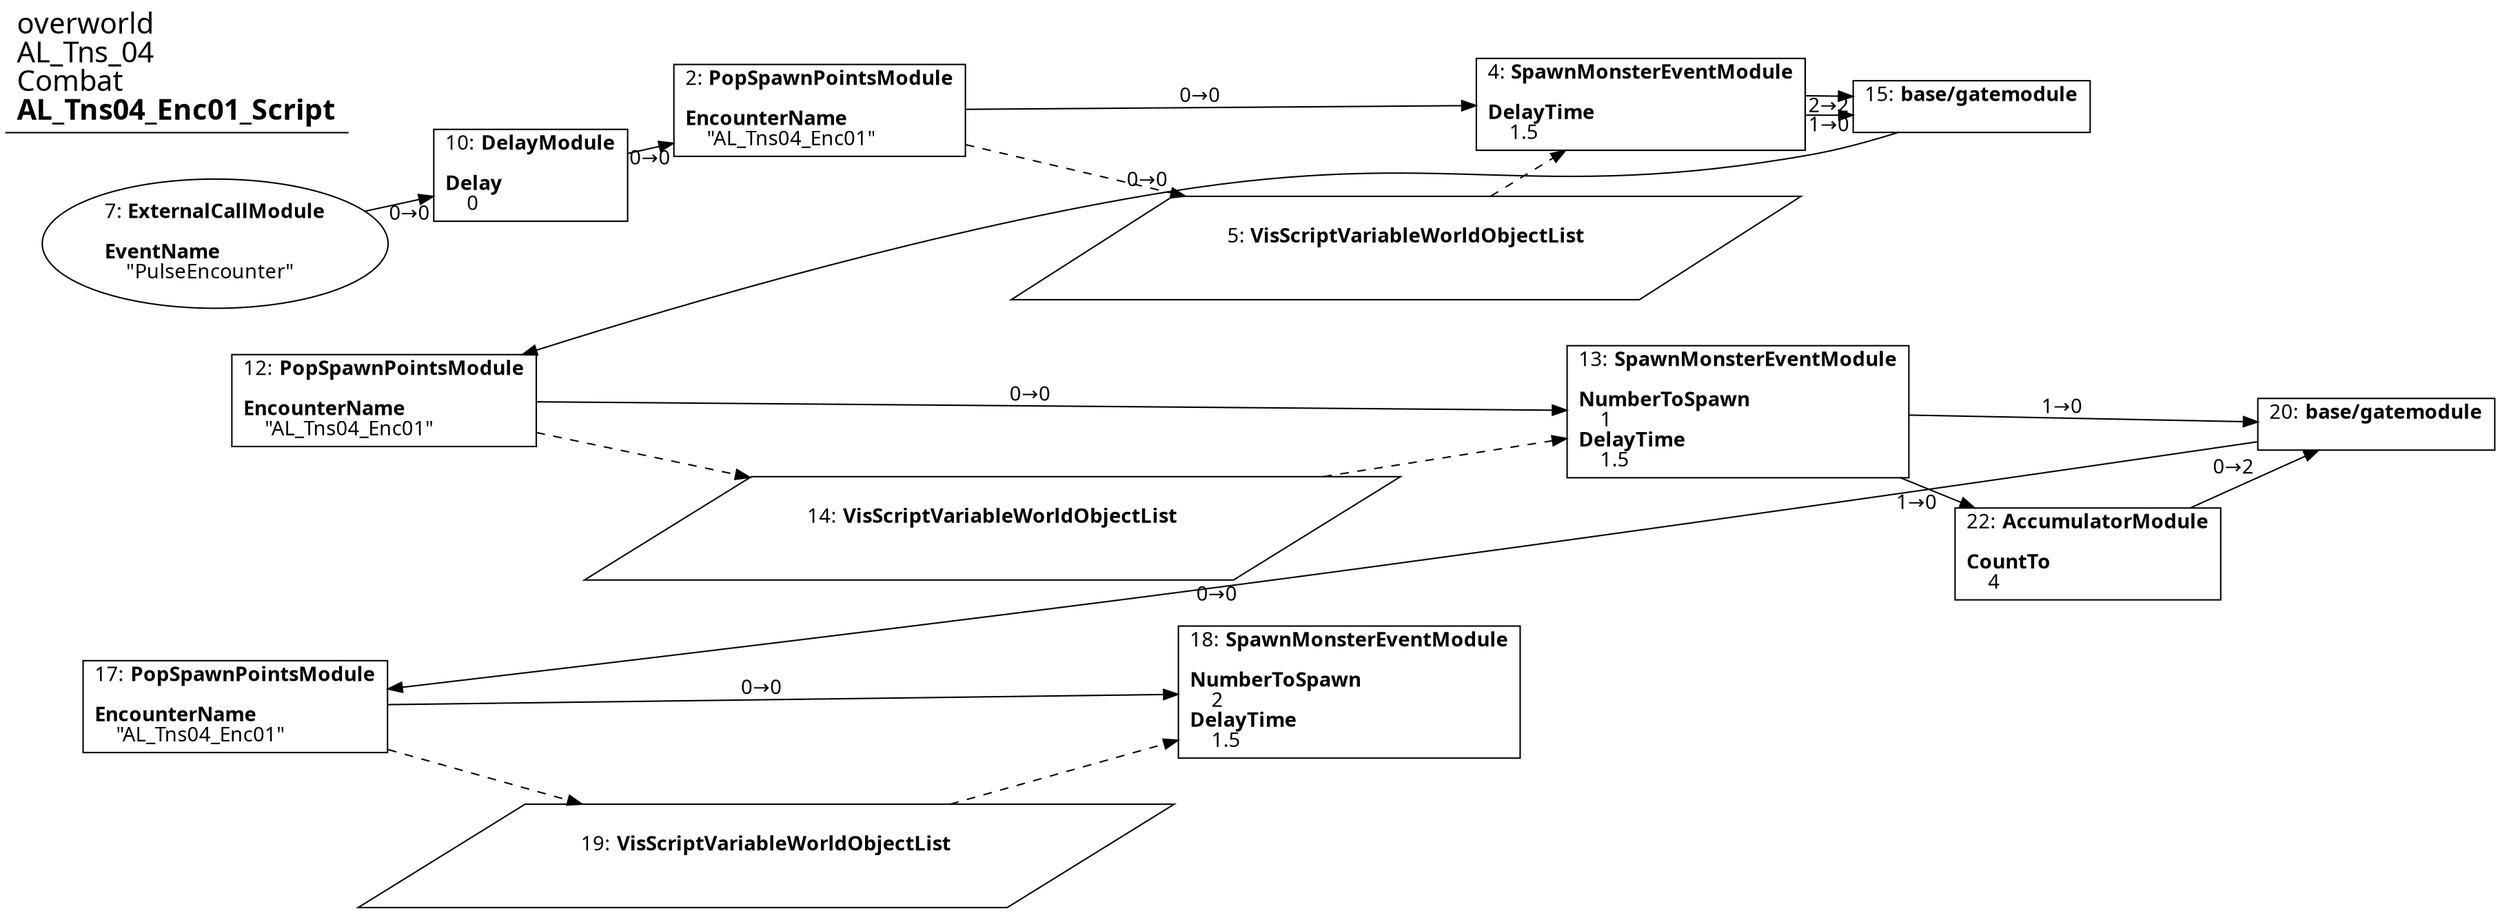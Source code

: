 digraph {
    layout = fdp;
    overlap = prism;
    sep = "+16";
    splines = spline;

    node [ shape = box ];

    graph [ fontname = "Segoe UI" ];
    node [ fontname = "Segoe UI" ];
    edge [ fontname = "Segoe UI" ];

    2 [ label = <2: <b>PopSpawnPointsModule</b><br/><br/><b>EncounterName</b><br align="left"/>    &quot;AL_Tns04_Enc01&quot;<br align="left"/>> ];
    2 [ pos = "0.342,-0.116000004!" ];
    2 -> 4 [ label = "0→0" ];
    2 -> 5 [ style = dashed ];

    4 [ label = <4: <b>SpawnMonsterEventModule</b><br/><br/><b>DelayTime</b><br align="left"/>    1.5<br align="left"/>> ];
    4 [ pos = "0.88900006,-0.11100001!" ];
    4 -> 15 [ label = "2→2" ];
    4 -> 15 [ label = "1→0" ];
    5 -> 4 [ style = dashed ];

    5 [ label = <5: <b>VisScriptVariableWorldObjectList</b><br/><br/>> ];
    5 [ shape = parallelogram ]
    5 [ pos = "0.675,-0.192!" ];

    7 [ label = <7: <b>ExternalCallModule</b><br/><br/><b>EventName</b><br align="left"/>    &quot;PulseEncounter&quot;<br align="left"/>> ];
    7 [ shape = oval ]
    7 [ pos = "-0.038000003,-0.116000004!" ];
    7 -> 10 [ label = "0→0" ];

    10 [ label = <10: <b>DelayModule</b><br/><br/><b>Delay</b><br align="left"/>    0<br align="left"/>> ];
    10 [ pos = "0.19500001,-0.116000004!" ];
    10 -> 2 [ label = "0→0" ];

    12 [ label = <12: <b>PopSpawnPointsModule</b><br/><br/><b>EncounterName</b><br align="left"/>    &quot;AL_Tns04_Enc01&quot;<br align="left"/>> ];
    12 [ pos = "0.33900002,-0.328!" ];
    12 -> 13 [ label = "0→0" ];
    12 -> 14 [ style = dashed ];

    13 [ label = <13: <b>SpawnMonsterEventModule</b><br/><br/><b>NumberToSpawn</b><br align="left"/>    1<br align="left"/><b>DelayTime</b><br align="left"/>    1.5<br align="left"/>> ];
    13 [ pos = "0.88600004,-0.323!" ];
    13 -> 22 [ label = "1→0" ];
    13 -> 20 [ label = "1→0" ];
    14 -> 13 [ style = dashed ];

    14 [ label = <14: <b>VisScriptVariableWorldObjectList</b><br/><br/>> ];
    14 [ shape = parallelogram ]
    14 [ pos = "0.67200005,-0.404!" ];

    15 [ label = <15: <b>base/gatemodule</b><br/><br/>> ];
    15 [ pos = "1.172,-0.11100001!" ];
    15 -> 12 [ label = "0→0" ];

    17 [ label = <17: <b>PopSpawnPointsModule</b><br/><br/><b>EncounterName</b><br align="left"/>    &quot;AL_Tns04_Enc01&quot;<br align="left"/>> ];
    17 [ pos = "0.33900002,-0.54!" ];
    17 -> 18 [ label = "0→0" ];
    17 -> 19 [ style = dashed ];

    18 [ label = <18: <b>SpawnMonsterEventModule</b><br/><br/><b>NumberToSpawn</b><br align="left"/>    2<br align="left"/><b>DelayTime</b><br align="left"/>    1.5<br align="left"/>> ];
    18 [ pos = "0.88600004,-0.535!" ];
    19 -> 18 [ style = dashed ];

    19 [ label = <19: <b>VisScriptVariableWorldObjectList</b><br/><br/>> ];
    19 [ shape = parallelogram ]
    19 [ pos = "0.67200005,-0.61600006!" ];

    20 [ label = <20: <b>base/gatemodule</b><br/><br/>> ];
    20 [ pos = "1.4310001,-0.34600002!" ];
    20 -> 17 [ label = "0→0" ];

    22 [ label = <22: <b>AccumulatorModule</b><br/><br/><b>CountTo</b><br align="left"/>    4<br align="left"/>> ];
    22 [ pos = "1.187,-0.41300002!" ];
    22 -> 20 [ label = "0→2" ];

    title [ pos = "-0.039,-0.11000001!" ];
    title [ shape = underline ];
    title [ label = <<font point-size="20">overworld<br align="left"/>AL_Tns_04<br align="left"/>Combat<br align="left"/><b>AL_Tns04_Enc01_Script</b><br align="left"/></font>> ];
}
